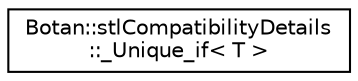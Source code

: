 digraph "Graphical Class Hierarchy"
{
  edge [fontname="Helvetica",fontsize="10",labelfontname="Helvetica",labelfontsize="10"];
  node [fontname="Helvetica",fontsize="10",shape=record];
  rankdir="LR";
  Node0 [label="Botan::stlCompatibilityDetails\l::_Unique_if\< T \>",height=0.2,width=0.4,color="black", fillcolor="white", style="filled",URL="$struct_botan_1_1stl_compatibility_details_1_1___unique__if.html"];
}
